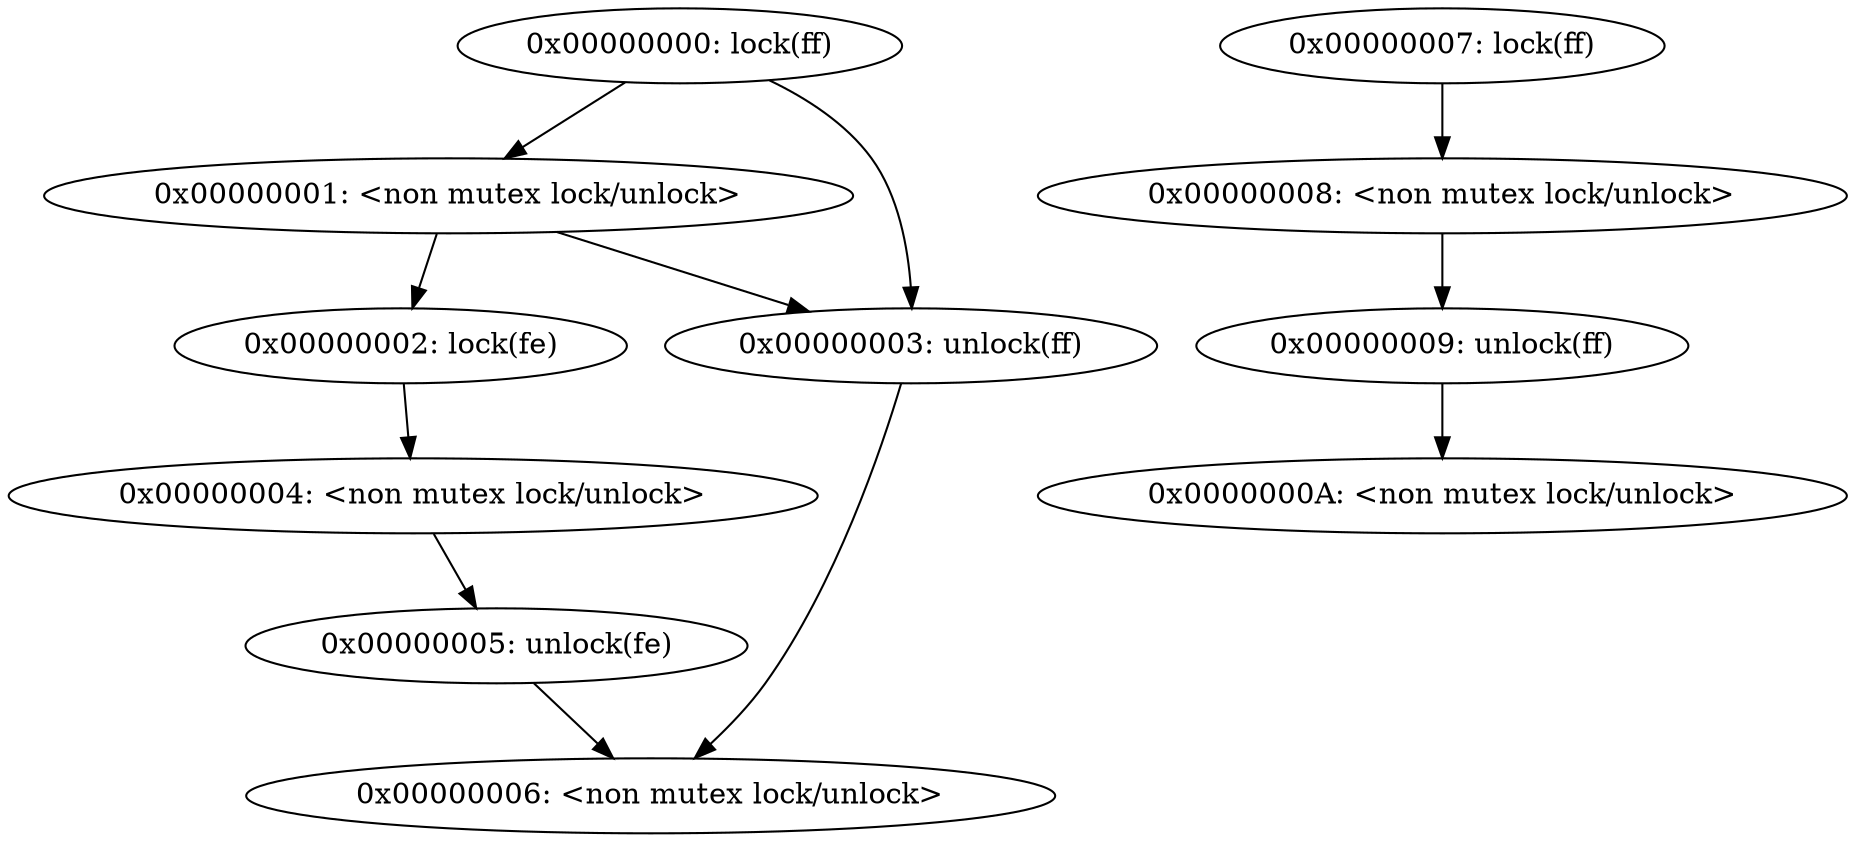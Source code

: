 digraph g {
  // Thread 1
  "#x00000000" [label="0x00000000: lock(ff)"]
  "#x00000001" [label="0x00000001: <non mutex lock/unlock>"]
  "#x00000002" [label="0x00000002: lock(fe)"]
  "#x00000003" [label="0x00000003: unlock(ff)"]
  "#x00000004" [label="0x00000004: <non mutex lock/unlock>"]
  "#x00000005" [label="0x00000005: unlock(fe)"]
  "#x00000006" [label="0x00000006: <non mutex lock/unlock>"]
  
  "#x00000000" -> "#x00000001"
  "#x00000001" -> "#x00000002"
  "#x00000001" -> "#x00000003"
  "#x00000000" -> "#x00000003"
  "#x00000002" -> "#x00000004"
  "#x00000004" -> "#x00000005"
  "#x00000003" -> "#x00000006"
  "#x00000005" -> "#x00000006"

  // Thread 2
  "#x00000007" [label="0x00000007: lock(ff)"]
  "#x00000008" [label="0x00000008: <non mutex lock/unlock>"]
  "#x00000009" [label="0x00000009: unlock(ff)"]
  "#x0000000A" [label="0x0000000A: <non mutex lock/unlock>"]

  "#x00000007" -> "#x00000008"
  "#x00000008" -> "#x00000009"
  "#x00000009" -> "#x0000000A"
}
